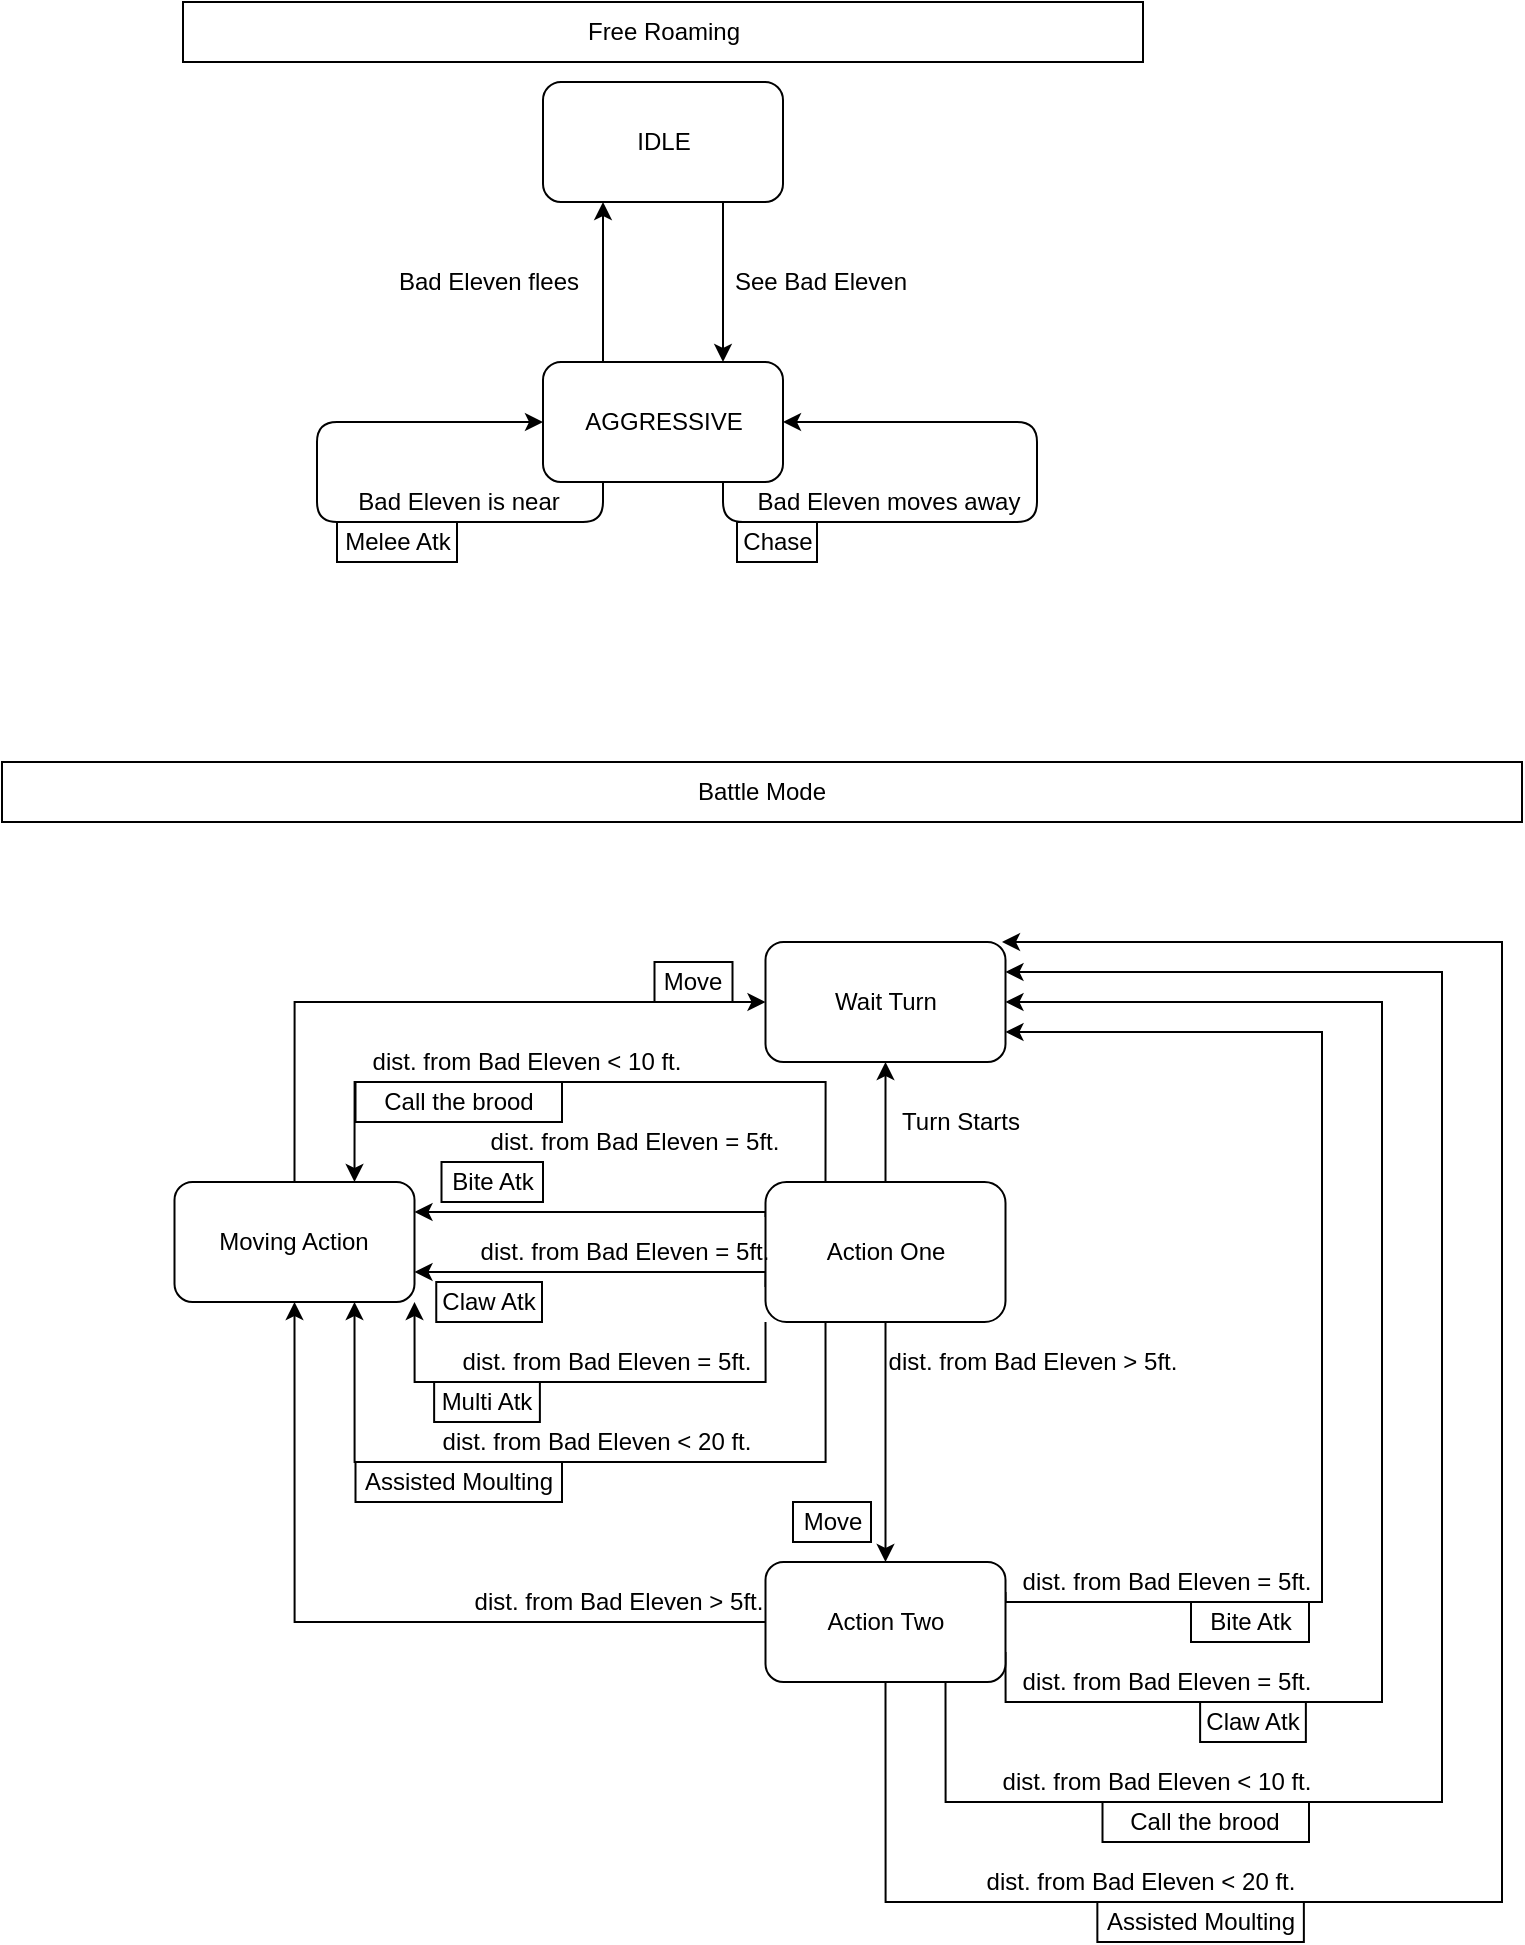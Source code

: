 <mxfile version="12.5.1"><diagram id="Zlv_XiqWlyx7ft0DZovL" name="Page-1"><mxGraphModel dx="1422" dy="713" grid="1" gridSize="10" guides="1" tooltips="1" connect="1" arrows="1" fold="1" page="1" pageScale="1" pageWidth="827" pageHeight="1169" math="0" shadow="0"><root><mxCell id="0"/><mxCell id="1" parent="0"/><mxCell id="uVq_kR3ZMAJ6x4FoBAPn-3" style="edgeStyle=orthogonalEdgeStyle;rounded=0;orthogonalLoop=1;jettySize=auto;html=1;exitX=0.75;exitY=1;exitDx=0;exitDy=0;entryX=0.75;entryY=0;entryDx=0;entryDy=0;" parent="1" source="uVq_kR3ZMAJ6x4FoBAPn-1" target="uVq_kR3ZMAJ6x4FoBAPn-2" edge="1"><mxGeometry relative="1" as="geometry"/></mxCell><mxCell id="uVq_kR3ZMAJ6x4FoBAPn-1" value="IDLE" style="rounded=1;whiteSpace=wrap;html=1;" parent="1" vertex="1"><mxGeometry x="310.5" y="80" width="120" height="60" as="geometry"/></mxCell><mxCell id="uVq_kR3ZMAJ6x4FoBAPn-4" style="edgeStyle=orthogonalEdgeStyle;rounded=0;orthogonalLoop=1;jettySize=auto;html=1;exitX=0.25;exitY=0;exitDx=0;exitDy=0;entryX=0.25;entryY=1;entryDx=0;entryDy=0;" parent="1" source="uVq_kR3ZMAJ6x4FoBAPn-2" target="uVq_kR3ZMAJ6x4FoBAPn-1" edge="1"><mxGeometry relative="1" as="geometry"/></mxCell><mxCell id="uVq_kR3ZMAJ6x4FoBAPn-2" value="AGGRESSIVE" style="rounded=1;whiteSpace=wrap;html=1;" parent="1" vertex="1"><mxGeometry x="310.5" y="220" width="120" height="60" as="geometry"/></mxCell><mxCell id="uVq_kR3ZMAJ6x4FoBAPn-5" value="See Bad Eleven" style="text;html=1;align=center;verticalAlign=middle;resizable=0;points=[];autosize=1;" parent="1" vertex="1"><mxGeometry x="398.5" y="170" width="100" height="20" as="geometry"/></mxCell><mxCell id="uVq_kR3ZMAJ6x4FoBAPn-6" value="Bad Eleven flees" style="text;html=1;align=center;verticalAlign=middle;resizable=0;points=[];autosize=1;" parent="1" vertex="1"><mxGeometry x="227.5" y="170" width="110" height="20" as="geometry"/></mxCell><mxCell id="uVq_kR3ZMAJ6x4FoBAPn-8" style="edgeStyle=orthogonalEdgeStyle;orthogonalLoop=1;jettySize=auto;html=1;exitX=0.75;exitY=1;exitDx=0;exitDy=0;entryX=1;entryY=0.5;entryDx=0;entryDy=0;rounded=1;" parent="1" source="uVq_kR3ZMAJ6x4FoBAPn-2" target="uVq_kR3ZMAJ6x4FoBAPn-2" edge="1"><mxGeometry relative="1" as="geometry"><Array as="points"><mxPoint x="400.5" y="300"/><mxPoint x="557.5" y="300"/><mxPoint x="557.5" y="250"/></Array></mxGeometry></mxCell><mxCell id="uVq_kR3ZMAJ6x4FoBAPn-9" value="Bad Eleven moves away" style="text;html=1;align=center;verticalAlign=middle;resizable=0;points=[];autosize=1;" parent="1" vertex="1"><mxGeometry x="407.5" y="280" width="150" height="20" as="geometry"/></mxCell><mxCell id="uVq_kR3ZMAJ6x4FoBAPn-10" value="Chase" style="rounded=0;whiteSpace=wrap;html=1;" parent="1" vertex="1"><mxGeometry x="407.5" y="300" width="40" height="20" as="geometry"/></mxCell><mxCell id="uVq_kR3ZMAJ6x4FoBAPn-12" style="edgeStyle=orthogonalEdgeStyle;rounded=1;orthogonalLoop=1;jettySize=auto;html=1;exitX=0.25;exitY=1;exitDx=0;exitDy=0;entryX=0;entryY=0.5;entryDx=0;entryDy=0;" parent="1" source="uVq_kR3ZMAJ6x4FoBAPn-2" target="uVq_kR3ZMAJ6x4FoBAPn-2" edge="1"><mxGeometry relative="1" as="geometry"><Array as="points"><mxPoint x="340.5" y="300"/><mxPoint x="197.5" y="300"/><mxPoint x="197.5" y="250"/></Array></mxGeometry></mxCell><mxCell id="uVq_kR3ZMAJ6x4FoBAPn-13" value="Bad Eleven is near" style="text;html=1;align=center;verticalAlign=middle;resizable=0;points=[];autosize=1;" parent="1" vertex="1"><mxGeometry x="207.5" y="280" width="120" height="20" as="geometry"/></mxCell><mxCell id="uVq_kR3ZMAJ6x4FoBAPn-14" value="Melee Atk" style="rounded=0;whiteSpace=wrap;html=1;" parent="1" vertex="1"><mxGeometry x="207.5" y="300" width="60" height="20" as="geometry"/></mxCell><mxCell id="uVq_kR3ZMAJ6x4FoBAPn-15" value="Free Roaming" style="rounded=0;whiteSpace=wrap;html=1;" parent="1" vertex="1"><mxGeometry x="130.5" y="40" width="480" height="30" as="geometry"/></mxCell><mxCell id="uVq_kR3ZMAJ6x4FoBAPn-16" value="Battle Mode" style="rounded=0;whiteSpace=wrap;html=1;" parent="1" vertex="1"><mxGeometry x="40" y="420" width="760" height="30" as="geometry"/></mxCell><mxCell id="uVq_kR3ZMAJ6x4FoBAPn-69" style="edgeStyle=orthogonalEdgeStyle;rounded=0;orthogonalLoop=1;jettySize=auto;html=1;exitX=0.5;exitY=1;exitDx=0;exitDy=0;" parent="1" source="uVq_kR3ZMAJ6x4FoBAPn-17" target="uVq_kR3ZMAJ6x4FoBAPn-35" edge="1"><mxGeometry relative="1" as="geometry"/></mxCell><mxCell id="uVq_kR3ZMAJ6x4FoBAPn-70" style="edgeStyle=orthogonalEdgeStyle;rounded=0;orthogonalLoop=1;jettySize=auto;html=1;exitX=0.5;exitY=0;exitDx=0;exitDy=0;entryX=0.5;entryY=1;entryDx=0;entryDy=0;" parent="1" source="uVq_kR3ZMAJ6x4FoBAPn-17" target="uVq_kR3ZMAJ6x4FoBAPn-18" edge="1"><mxGeometry relative="1" as="geometry"/></mxCell><mxCell id="uVq_kR3ZMAJ6x4FoBAPn-71" style="edgeStyle=orthogonalEdgeStyle;rounded=0;orthogonalLoop=1;jettySize=auto;html=1;exitX=0;exitY=0.25;exitDx=0;exitDy=0;entryX=1;entryY=0.25;entryDx=0;entryDy=0;" parent="1" source="uVq_kR3ZMAJ6x4FoBAPn-17" target="uVq_kR3ZMAJ6x4FoBAPn-27" edge="1"><mxGeometry relative="1" as="geometry"><Array as="points"><mxPoint x="422" y="645"/></Array></mxGeometry></mxCell><mxCell id="uVq_kR3ZMAJ6x4FoBAPn-72" style="edgeStyle=orthogonalEdgeStyle;rounded=0;orthogonalLoop=1;jettySize=auto;html=1;exitX=0;exitY=0.75;exitDx=0;exitDy=0;entryX=1;entryY=0.75;entryDx=0;entryDy=0;" parent="1" source="uVq_kR3ZMAJ6x4FoBAPn-17" target="uVq_kR3ZMAJ6x4FoBAPn-27" edge="1"><mxGeometry relative="1" as="geometry"><Array as="points"><mxPoint x="422" y="675"/></Array></mxGeometry></mxCell><mxCell id="05UnuAEKNLTuNHi0Si-k-1" style="edgeStyle=orthogonalEdgeStyle;rounded=0;orthogonalLoop=1;jettySize=auto;html=1;exitX=0.25;exitY=0;exitDx=0;exitDy=0;entryX=0.75;entryY=0;entryDx=0;entryDy=0;" parent="1" source="uVq_kR3ZMAJ6x4FoBAPn-17" target="uVq_kR3ZMAJ6x4FoBAPn-27" edge="1"><mxGeometry relative="1" as="geometry"><Array as="points"><mxPoint x="452" y="580"/><mxPoint x="216" y="580"/></Array></mxGeometry></mxCell><mxCell id="05UnuAEKNLTuNHi0Si-k-15" style="edgeStyle=orthogonalEdgeStyle;rounded=0;orthogonalLoop=1;jettySize=auto;html=1;exitX=0;exitY=1;exitDx=0;exitDy=0;entryX=1;entryY=1;entryDx=0;entryDy=0;strokeColor=#000000;" parent="1" source="uVq_kR3ZMAJ6x4FoBAPn-17" target="uVq_kR3ZMAJ6x4FoBAPn-27" edge="1"><mxGeometry relative="1" as="geometry"><Array as="points"><mxPoint x="422" y="730"/><mxPoint x="246" y="730"/></Array></mxGeometry></mxCell><mxCell id="05UnuAEKNLTuNHi0Si-k-18" style="edgeStyle=orthogonalEdgeStyle;rounded=0;orthogonalLoop=1;jettySize=auto;html=1;exitX=0.25;exitY=1;exitDx=0;exitDy=0;entryX=0.75;entryY=1;entryDx=0;entryDy=0;strokeColor=#000000;" parent="1" source="uVq_kR3ZMAJ6x4FoBAPn-17" target="uVq_kR3ZMAJ6x4FoBAPn-27" edge="1"><mxGeometry relative="1" as="geometry"><Array as="points"><mxPoint x="452" y="770"/><mxPoint x="216" y="770"/></Array></mxGeometry></mxCell><mxCell id="uVq_kR3ZMAJ6x4FoBAPn-17" value="Action One" style="rounded=1;whiteSpace=wrap;html=1;" parent="1" vertex="1"><mxGeometry x="421.75" y="630" width="120" height="70" as="geometry"/></mxCell><mxCell id="uVq_kR3ZMAJ6x4FoBAPn-18" value="Wait Turn" style="rounded=1;whiteSpace=wrap;html=1;" parent="1" vertex="1"><mxGeometry x="421.75" y="510" width="120" height="60" as="geometry"/></mxCell><mxCell id="uVq_kR3ZMAJ6x4FoBAPn-20" value="Turn Starts" style="text;html=1;align=center;verticalAlign=middle;resizable=0;points=[];autosize=1;" parent="1" vertex="1"><mxGeometry x="483.75" y="590" width="70" height="20" as="geometry"/></mxCell><mxCell id="uVq_kR3ZMAJ6x4FoBAPn-34" style="edgeStyle=orthogonalEdgeStyle;rounded=0;orthogonalLoop=1;jettySize=auto;html=1;exitX=0.5;exitY=0;exitDx=0;exitDy=0;entryX=0;entryY=0.5;entryDx=0;entryDy=0;" parent="1" source="uVq_kR3ZMAJ6x4FoBAPn-27" target="uVq_kR3ZMAJ6x4FoBAPn-18" edge="1"><mxGeometry relative="1" as="geometry"/></mxCell><mxCell id="uVq_kR3ZMAJ6x4FoBAPn-27" value="Moving Action" style="rounded=1;whiteSpace=wrap;html=1;" parent="1" vertex="1"><mxGeometry x="126.25" y="630" width="120" height="60" as="geometry"/></mxCell><mxCell id="uVq_kR3ZMAJ6x4FoBAPn-29" value="dist. from Bad Eleven = 5ft." style="text;html=1;align=center;verticalAlign=middle;resizable=0;points=[];autosize=1;" parent="1" vertex="1"><mxGeometry x="275.5" y="600" width="160" height="20" as="geometry"/></mxCell><mxCell id="uVq_kR3ZMAJ6x4FoBAPn-30" value="Bite Atk" style="rounded=0;whiteSpace=wrap;html=1;" parent="1" vertex="1"><mxGeometry x="259.75" y="620" width="50.75" height="20" as="geometry"/></mxCell><mxCell id="uVq_kR3ZMAJ6x4FoBAPn-32" value="Move" style="rounded=0;whiteSpace=wrap;html=1;" parent="1" vertex="1"><mxGeometry x="366.25" y="520" width="39" height="20" as="geometry"/></mxCell><mxCell id="uVq_kR3ZMAJ6x4FoBAPn-44" style="edgeStyle=orthogonalEdgeStyle;rounded=0;orthogonalLoop=1;jettySize=auto;html=1;exitX=0;exitY=0.5;exitDx=0;exitDy=0;entryX=0.5;entryY=1;entryDx=0;entryDy=0;" parent="1" source="uVq_kR3ZMAJ6x4FoBAPn-35" target="uVq_kR3ZMAJ6x4FoBAPn-27" edge="1"><mxGeometry relative="1" as="geometry"/></mxCell><mxCell id="uVq_kR3ZMAJ6x4FoBAPn-78" style="edgeStyle=orthogonalEdgeStyle;rounded=0;orthogonalLoop=1;jettySize=auto;html=1;exitX=1;exitY=0.25;exitDx=0;exitDy=0;entryX=1;entryY=0.75;entryDx=0;entryDy=0;" parent="1" source="uVq_kR3ZMAJ6x4FoBAPn-35" target="uVq_kR3ZMAJ6x4FoBAPn-18" edge="1"><mxGeometry relative="1" as="geometry"><Array as="points"><mxPoint x="542" y="840"/><mxPoint x="700" y="840"/><mxPoint x="700" y="555"/></Array></mxGeometry></mxCell><mxCell id="uVq_kR3ZMAJ6x4FoBAPn-79" style="edgeStyle=orthogonalEdgeStyle;rounded=0;orthogonalLoop=1;jettySize=auto;html=1;exitX=1;exitY=0.75;exitDx=0;exitDy=0;entryX=1;entryY=0.5;entryDx=0;entryDy=0;" parent="1" source="uVq_kR3ZMAJ6x4FoBAPn-35" target="uVq_kR3ZMAJ6x4FoBAPn-18" edge="1"><mxGeometry relative="1" as="geometry"><Array as="points"><mxPoint x="542" y="890"/><mxPoint x="730" y="890"/><mxPoint x="730" y="540"/></Array></mxGeometry></mxCell><mxCell id="uVq_kR3ZMAJ6x4FoBAPn-82" style="edgeStyle=orthogonalEdgeStyle;rounded=0;orthogonalLoop=1;jettySize=auto;html=1;exitX=0.75;exitY=1;exitDx=0;exitDy=0;entryX=1;entryY=0.25;entryDx=0;entryDy=0;" parent="1" source="uVq_kR3ZMAJ6x4FoBAPn-35" target="uVq_kR3ZMAJ6x4FoBAPn-18" edge="1"><mxGeometry relative="1" as="geometry"><Array as="points"><mxPoint x="512" y="940"/><mxPoint x="760" y="940"/><mxPoint x="760" y="525"/></Array></mxGeometry></mxCell><mxCell id="05UnuAEKNLTuNHi0Si-k-4" style="edgeStyle=orthogonalEdgeStyle;rounded=0;orthogonalLoop=1;jettySize=auto;html=1;exitX=0.5;exitY=1;exitDx=0;exitDy=0;" parent="1" source="uVq_kR3ZMAJ6x4FoBAPn-35" edge="1"><mxGeometry relative="1" as="geometry"><mxPoint x="540" y="510" as="targetPoint"/><Array as="points"><mxPoint x="482" y="990"/><mxPoint x="790" y="990"/><mxPoint x="790" y="510"/></Array></mxGeometry></mxCell><mxCell id="uVq_kR3ZMAJ6x4FoBAPn-35" value="Action Two" style="rounded=1;whiteSpace=wrap;html=1;" parent="1" vertex="1"><mxGeometry x="421.75" y="820" width="120" height="60" as="geometry"/></mxCell><mxCell id="uVq_kR3ZMAJ6x4FoBAPn-40" value="dist. from Bad Eleven = 5ft." style="text;html=1;align=center;verticalAlign=middle;resizable=0;points=[];autosize=1;" parent="1" vertex="1"><mxGeometry x="541.75" y="820" width="160" height="20" as="geometry"/></mxCell><mxCell id="uVq_kR3ZMAJ6x4FoBAPn-43" value="Bite Atk" style="rounded=0;whiteSpace=wrap;html=1;" parent="1" vertex="1"><mxGeometry x="634.5" y="840" width="59" height="20" as="geometry"/></mxCell><mxCell id="uVq_kR3ZMAJ6x4FoBAPn-46" value="dist. from Bad Eleven &amp;gt; 5ft." style="text;html=1;align=center;verticalAlign=middle;resizable=0;points=[];autosize=1;" parent="1" vertex="1"><mxGeometry x="267.5" y="830" width="160" height="20" as="geometry"/></mxCell><mxCell id="uVq_kR3ZMAJ6x4FoBAPn-66" value="dist. from Bad Eleven &amp;gt; 5ft." style="text;html=1;align=center;verticalAlign=middle;resizable=0;points=[];autosize=1;" parent="1" vertex="1"><mxGeometry x="474.5" y="710" width="160" height="20" as="geometry"/></mxCell><mxCell id="uVq_kR3ZMAJ6x4FoBAPn-67" value="Move" style="rounded=0;whiteSpace=wrap;html=1;" parent="1" vertex="1"><mxGeometry x="435.5" y="790" width="39" height="20" as="geometry"/></mxCell><mxCell id="uVq_kR3ZMAJ6x4FoBAPn-73" value="dist. from Bad Eleven = 5ft." style="text;html=1;align=center;verticalAlign=middle;resizable=0;points=[];autosize=1;" parent="1" vertex="1"><mxGeometry x="270.5" y="655" width="160" height="20" as="geometry"/></mxCell><mxCell id="uVq_kR3ZMAJ6x4FoBAPn-74" value="Claw Atk" style="rounded=0;whiteSpace=wrap;html=1;" parent="1" vertex="1"><mxGeometry x="257.13" y="680" width="52.87" height="20" as="geometry"/></mxCell><mxCell id="uVq_kR3ZMAJ6x4FoBAPn-76" value="dist. from Bad Eleven = 5ft." style="text;html=1;align=center;verticalAlign=middle;resizable=0;points=[];autosize=1;" parent="1" vertex="1"><mxGeometry x="261.75" y="710" width="160" height="20" as="geometry"/></mxCell><mxCell id="uVq_kR3ZMAJ6x4FoBAPn-77" value="Multi Atk" style="rounded=0;whiteSpace=wrap;html=1;" parent="1" vertex="1"><mxGeometry x="256.07" y="730" width="52.87" height="20" as="geometry"/></mxCell><mxCell id="uVq_kR3ZMAJ6x4FoBAPn-80" value="dist. from Bad Eleven = 5ft." style="text;html=1;align=center;verticalAlign=middle;resizable=0;points=[];autosize=1;" parent="1" vertex="1"><mxGeometry x="541.75" y="870" width="160" height="20" as="geometry"/></mxCell><mxCell id="uVq_kR3ZMAJ6x4FoBAPn-81" value="Claw Atk" style="rounded=0;whiteSpace=wrap;html=1;" parent="1" vertex="1"><mxGeometry x="639.06" y="890" width="52.87" height="20" as="geometry"/></mxCell><mxCell id="05UnuAEKNLTuNHi0Si-k-2" value="Call the brood" style="rounded=0;whiteSpace=wrap;html=1;" parent="1" vertex="1"><mxGeometry x="216.75" y="580" width="103.25" height="20" as="geometry"/></mxCell><mxCell id="05UnuAEKNLTuNHi0Si-k-3" value="dist. from Bad Eleven &amp;lt; 10 ft." style="text;html=1;align=center;verticalAlign=middle;resizable=0;points=[];autosize=1;" parent="1" vertex="1"><mxGeometry x="216.75" y="560" width="170" height="20" as="geometry"/></mxCell><mxCell id="05UnuAEKNLTuNHi0Si-k-19" value="dist. from Bad Eleven &amp;lt; 20 ft." style="text;html=1;align=center;verticalAlign=middle;resizable=0;points=[];autosize=1;" parent="1" vertex="1"><mxGeometry x="251.75" y="750" width="170" height="20" as="geometry"/></mxCell><mxCell id="05UnuAEKNLTuNHi0Si-k-21" value="Assisted Moulting" style="rounded=0;whiteSpace=wrap;html=1;" parent="1" vertex="1"><mxGeometry x="216.75" y="770" width="103.25" height="20" as="geometry"/></mxCell><mxCell id="05UnuAEKNLTuNHi0Si-k-22" value="dist. from Bad Eleven &amp;lt; 10 ft." style="text;html=1;align=center;verticalAlign=middle;resizable=0;points=[];autosize=1;" parent="1" vertex="1"><mxGeometry x="531.75" y="920" width="170" height="20" as="geometry"/></mxCell><mxCell id="05UnuAEKNLTuNHi0Si-k-23" value="dist. from Bad Eleven &amp;lt; 20 ft." style="text;html=1;align=center;verticalAlign=middle;resizable=0;points=[];autosize=1;" parent="1" vertex="1"><mxGeometry x="523.5" y="970" width="170" height="20" as="geometry"/></mxCell><mxCell id="05UnuAEKNLTuNHi0Si-k-24" value="Call the brood" style="rounded=0;whiteSpace=wrap;html=1;" parent="1" vertex="1"><mxGeometry x="590.25" y="940" width="103.25" height="20" as="geometry"/></mxCell><mxCell id="05UnuAEKNLTuNHi0Si-k-25" value="Assisted Moulting" style="rounded=0;whiteSpace=wrap;html=1;" parent="1" vertex="1"><mxGeometry x="587.68" y="990" width="103.25" height="20" as="geometry"/></mxCell></root></mxGraphModel></diagram></mxfile>
